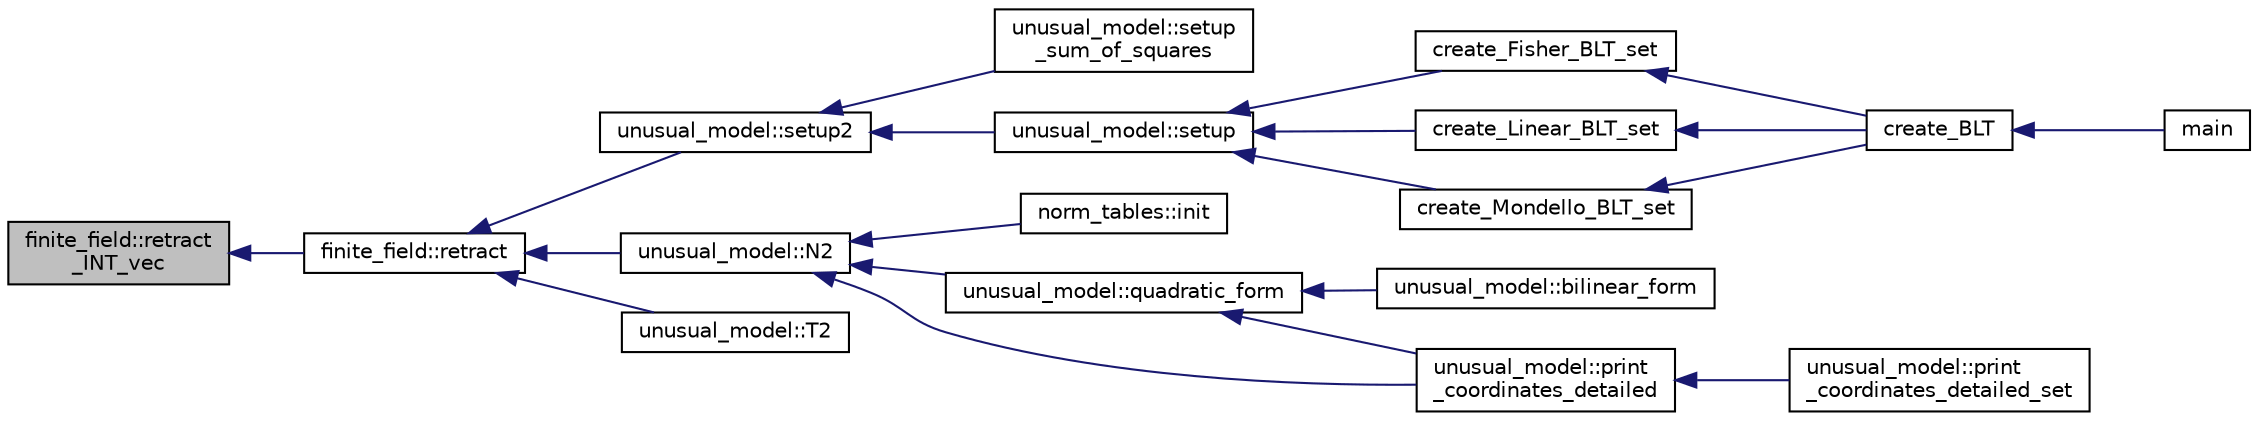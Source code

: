 digraph "finite_field::retract_INT_vec"
{
  edge [fontname="Helvetica",fontsize="10",labelfontname="Helvetica",labelfontsize="10"];
  node [fontname="Helvetica",fontsize="10",shape=record];
  rankdir="LR";
  Node17783 [label="finite_field::retract\l_INT_vec",height=0.2,width=0.4,color="black", fillcolor="grey75", style="filled", fontcolor="black"];
  Node17783 -> Node17784 [dir="back",color="midnightblue",fontsize="10",style="solid",fontname="Helvetica"];
  Node17784 [label="finite_field::retract",height=0.2,width=0.4,color="black", fillcolor="white", style="filled",URL="$df/d5a/classfinite__field.html#acb54b697bd9f35302817ea8e62d2ed9b"];
  Node17784 -> Node17785 [dir="back",color="midnightblue",fontsize="10",style="solid",fontname="Helvetica"];
  Node17785 [label="unusual_model::setup2",height=0.2,width=0.4,color="black", fillcolor="white", style="filled",URL="$dc/d50/classunusual__model.html#a00f7da705c24f863338828447abf7aae"];
  Node17785 -> Node17786 [dir="back",color="midnightblue",fontsize="10",style="solid",fontname="Helvetica"];
  Node17786 [label="unusual_model::setup\l_sum_of_squares",height=0.2,width=0.4,color="black", fillcolor="white", style="filled",URL="$dc/d50/classunusual__model.html#ab330b51451b34a5291ee5707ef725eff"];
  Node17785 -> Node17787 [dir="back",color="midnightblue",fontsize="10",style="solid",fontname="Helvetica"];
  Node17787 [label="unusual_model::setup",height=0.2,width=0.4,color="black", fillcolor="white", style="filled",URL="$dc/d50/classunusual__model.html#adb517fd342dd2ed2d0cc117211ac1c0d"];
  Node17787 -> Node17788 [dir="back",color="midnightblue",fontsize="10",style="solid",fontname="Helvetica"];
  Node17788 [label="create_Fisher_BLT_set",height=0.2,width=0.4,color="black", fillcolor="white", style="filled",URL="$d4/d67/geometry_8h.html#ad970fc96c238a422a64338691f8b91cc"];
  Node17788 -> Node17789 [dir="back",color="midnightblue",fontsize="10",style="solid",fontname="Helvetica"];
  Node17789 [label="create_BLT",height=0.2,width=0.4,color="black", fillcolor="white", style="filled",URL="$d4/d67/geometry_8h.html#a5a6f4081a90668e2e95f8e4886d241d9"];
  Node17789 -> Node17790 [dir="back",color="midnightblue",fontsize="10",style="solid",fontname="Helvetica"];
  Node17790 [label="main",height=0.2,width=0.4,color="black", fillcolor="white", style="filled",URL="$d4/d6e/make__something_8_c.html#a217dbf8b442f20279ea00b898af96f52"];
  Node17787 -> Node17791 [dir="back",color="midnightblue",fontsize="10",style="solid",fontname="Helvetica"];
  Node17791 [label="create_Linear_BLT_set",height=0.2,width=0.4,color="black", fillcolor="white", style="filled",URL="$d4/d67/geometry_8h.html#a9a35af1dd478ad49c6922240bfff89dd"];
  Node17791 -> Node17789 [dir="back",color="midnightblue",fontsize="10",style="solid",fontname="Helvetica"];
  Node17787 -> Node17792 [dir="back",color="midnightblue",fontsize="10",style="solid",fontname="Helvetica"];
  Node17792 [label="create_Mondello_BLT_set",height=0.2,width=0.4,color="black", fillcolor="white", style="filled",URL="$d4/d67/geometry_8h.html#ab6f68b0ad3b8ccc37d88073576930ea8"];
  Node17792 -> Node17789 [dir="back",color="midnightblue",fontsize="10",style="solid",fontname="Helvetica"];
  Node17784 -> Node17793 [dir="back",color="midnightblue",fontsize="10",style="solid",fontname="Helvetica"];
  Node17793 [label="unusual_model::N2",height=0.2,width=0.4,color="black", fillcolor="white", style="filled",URL="$dc/d50/classunusual__model.html#adc5ba7ec554cea0fcad289801286e3a0"];
  Node17793 -> Node17794 [dir="back",color="midnightblue",fontsize="10",style="solid",fontname="Helvetica"];
  Node17794 [label="norm_tables::init",height=0.2,width=0.4,color="black", fillcolor="white", style="filled",URL="$d8/d7c/classnorm__tables.html#a6b51503fa635de7a11cd9abb1cca331c"];
  Node17793 -> Node17795 [dir="back",color="midnightblue",fontsize="10",style="solid",fontname="Helvetica"];
  Node17795 [label="unusual_model::quadratic_form",height=0.2,width=0.4,color="black", fillcolor="white", style="filled",URL="$dc/d50/classunusual__model.html#ac7ab7b2188e8fa92768a878a726fbf9a"];
  Node17795 -> Node17796 [dir="back",color="midnightblue",fontsize="10",style="solid",fontname="Helvetica"];
  Node17796 [label="unusual_model::bilinear_form",height=0.2,width=0.4,color="black", fillcolor="white", style="filled",URL="$dc/d50/classunusual__model.html#a85eb45f85b0277a8da6743792f0ef053"];
  Node17795 -> Node17797 [dir="back",color="midnightblue",fontsize="10",style="solid",fontname="Helvetica"];
  Node17797 [label="unusual_model::print\l_coordinates_detailed",height=0.2,width=0.4,color="black", fillcolor="white", style="filled",URL="$dc/d50/classunusual__model.html#a0c4ba0e0f35a1220693020cf318e9f75"];
  Node17797 -> Node17798 [dir="back",color="midnightblue",fontsize="10",style="solid",fontname="Helvetica"];
  Node17798 [label="unusual_model::print\l_coordinates_detailed_set",height=0.2,width=0.4,color="black", fillcolor="white", style="filled",URL="$dc/d50/classunusual__model.html#a42a0d371727666bc006fc29d804c8d56"];
  Node17793 -> Node17797 [dir="back",color="midnightblue",fontsize="10",style="solid",fontname="Helvetica"];
  Node17784 -> Node17799 [dir="back",color="midnightblue",fontsize="10",style="solid",fontname="Helvetica"];
  Node17799 [label="unusual_model::T2",height=0.2,width=0.4,color="black", fillcolor="white", style="filled",URL="$dc/d50/classunusual__model.html#a7a2184617ec5c6662a21a338e0f4cd13"];
}
